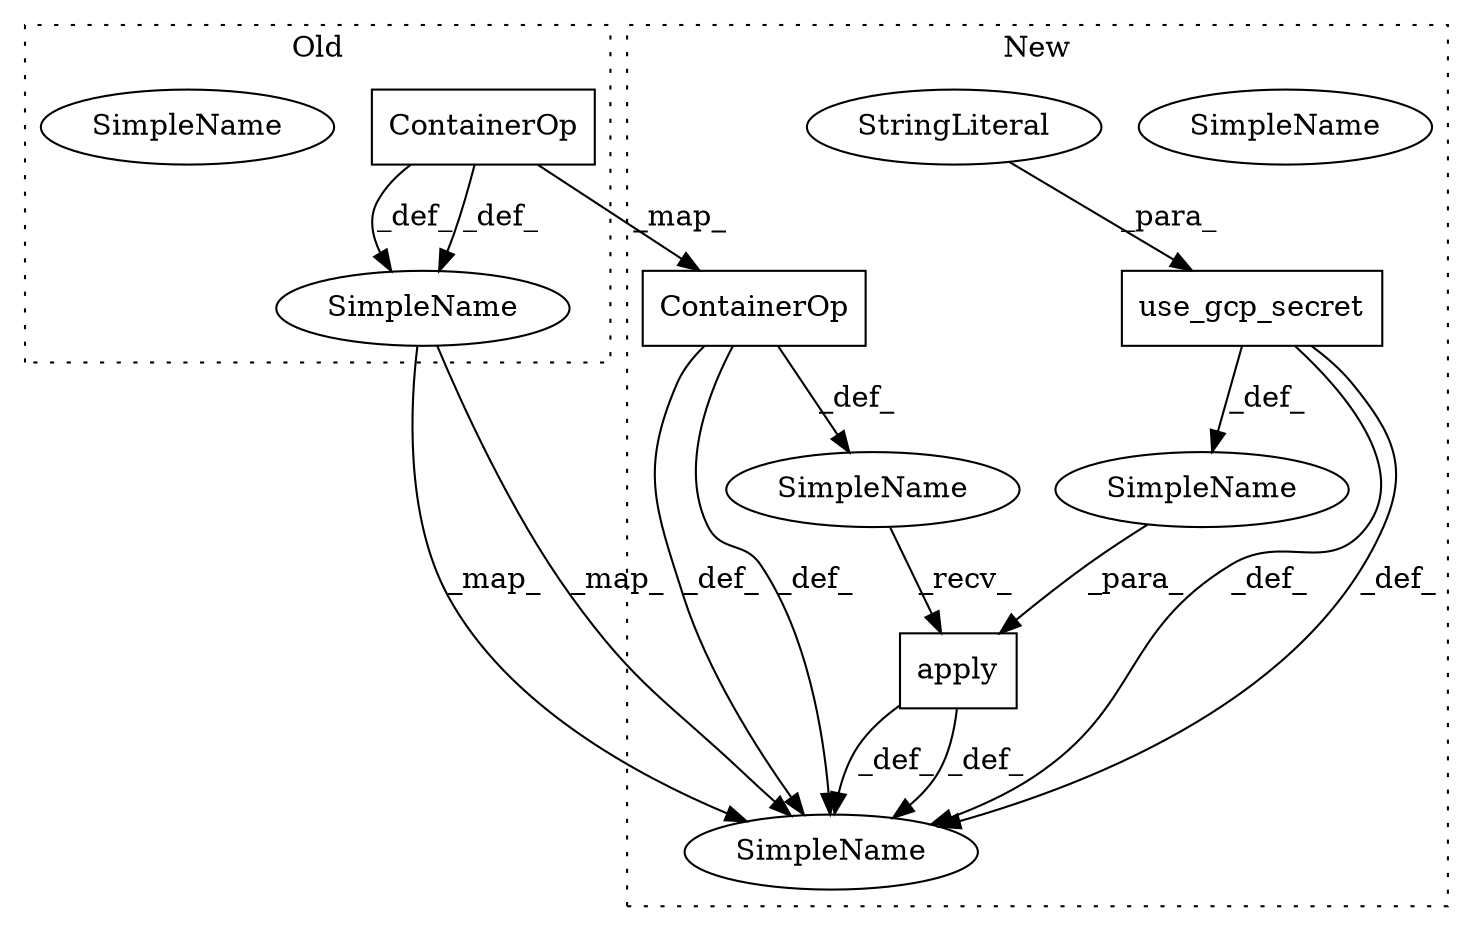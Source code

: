 digraph G {
subgraph cluster0 {
1 [label="ContainerOp" a="32" s="1732,2177" l="12,1" shape="box"];
6 [label="SimpleName" a="42" s="1714" l="9" shape="ellipse"];
9 [label="SimpleName" a="42" s="1714" l="9" shape="ellipse"];
label = "Old";
style="dotted";
}
subgraph cluster1 {
2 [label="ContainerOp" a="32" s="1883,2328" l="12,1" shape="box"];
3 [label="SimpleName" a="42" s="" l="" shape="ellipse"];
4 [label="apply" a="32" s="2330,2373" l="6,1" shape="box"];
5 [label="use_gcp_secret" a="32" s="2344,2372" l="15,1" shape="box"];
7 [label="SimpleName" a="42" s="1865" l="9" shape="ellipse"];
8 [label="SimpleName" a="42" s="1865" l="9" shape="ellipse"];
10 [label="SimpleName" a="42" s="" l="" shape="ellipse"];
11 [label="StringLiteral" a="45" s="2359" l="13" shape="ellipse"];
label = "New";
style="dotted";
}
1 -> 2 [label="_map_"];
1 -> 9 [label="_def_"];
1 -> 9 [label="_def_"];
2 -> 3 [label="_def_"];
2 -> 8 [label="_def_"];
2 -> 8 [label="_def_"];
3 -> 4 [label="_recv_"];
4 -> 8 [label="_def_"];
4 -> 8 [label="_def_"];
5 -> 10 [label="_def_"];
5 -> 8 [label="_def_"];
5 -> 8 [label="_def_"];
9 -> 8 [label="_map_"];
9 -> 8 [label="_map_"];
10 -> 4 [label="_para_"];
11 -> 5 [label="_para_"];
}